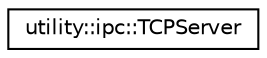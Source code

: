 digraph "Graphical Class Hierarchy"
{
 // LATEX_PDF_SIZE
  edge [fontname="Helvetica",fontsize="10",labelfontname="Helvetica",labelfontsize="10"];
  node [fontname="Helvetica",fontsize="10",shape=record];
  rankdir="LR";
  Node0 [label="utility::ipc::TCPServer",height=0.2,width=0.4,color="black", fillcolor="white", style="filled",URL="$classutility_1_1ipc_1_1TCPServer.html",tooltip=" "];
}
